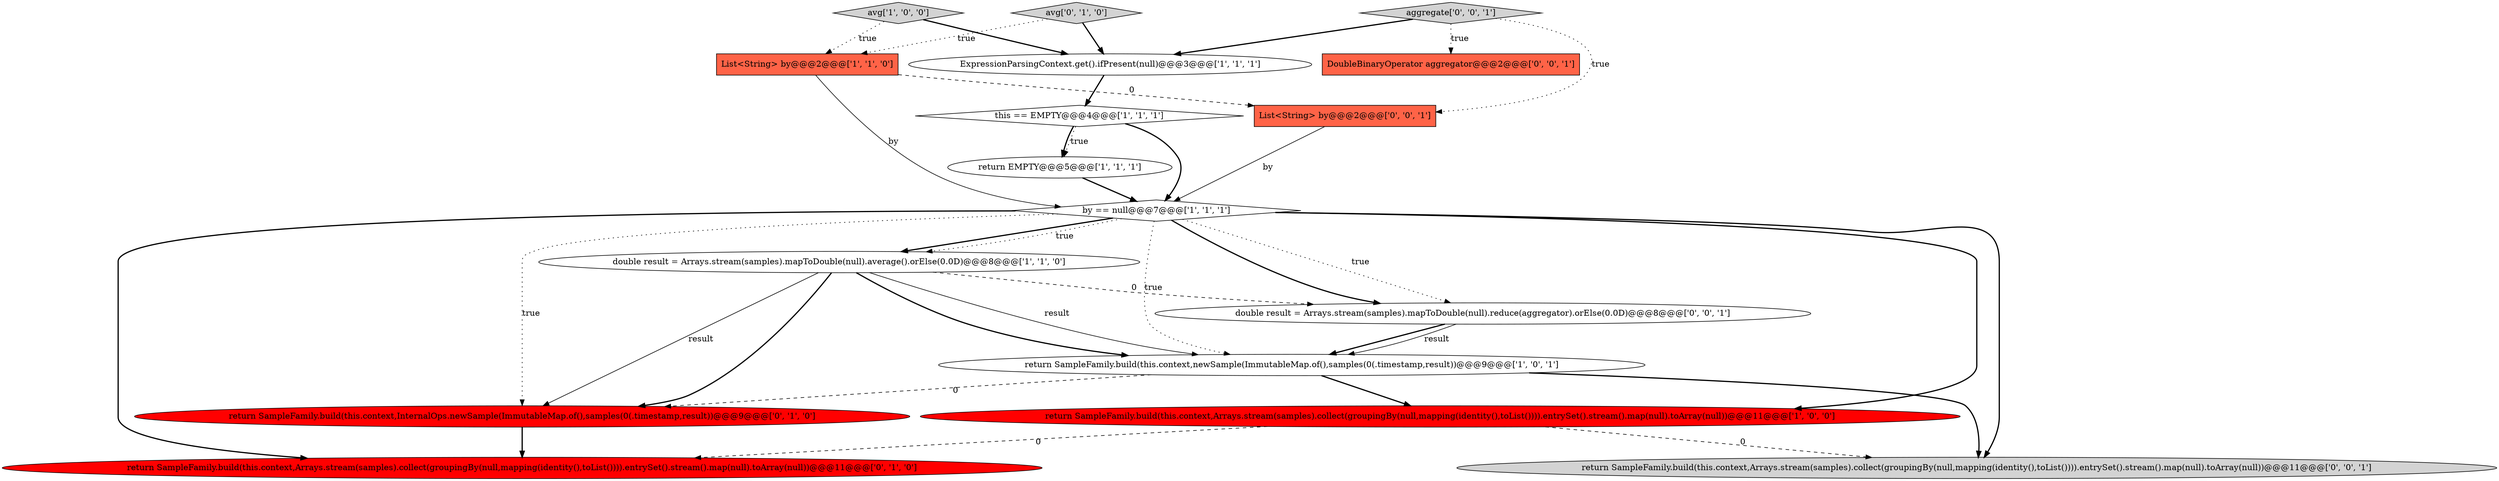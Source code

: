 digraph {
10 [style = filled, label = "return SampleFamily.build(this.context,Arrays.stream(samples).collect(groupingBy(null,mapping(identity(),toList()))).entrySet().stream().map(null).toArray(null))@@@11@@@['0', '1', '0']", fillcolor = red, shape = ellipse image = "AAA1AAABBB2BBB"];
0 [style = filled, label = "return SampleFamily.build(this.context,newSample(ImmutableMap.of(),samples(0(.timestamp,result))@@@9@@@['1', '0', '1']", fillcolor = white, shape = ellipse image = "AAA0AAABBB1BBB"];
1 [style = filled, label = "double result = Arrays.stream(samples).mapToDouble(null).average().orElse(0.0D)@@@8@@@['1', '1', '0']", fillcolor = white, shape = ellipse image = "AAA0AAABBB1BBB"];
11 [style = filled, label = "return SampleFamily.build(this.context,InternalOps.newSample(ImmutableMap.of(),samples(0(.timestamp,result))@@@9@@@['0', '1', '0']", fillcolor = red, shape = ellipse image = "AAA1AAABBB2BBB"];
13 [style = filled, label = "DoubleBinaryOperator aggregator@@@2@@@['0', '0', '1']", fillcolor = tomato, shape = box image = "AAA0AAABBB3BBB"];
8 [style = filled, label = "avg['1', '0', '0']", fillcolor = lightgray, shape = diamond image = "AAA0AAABBB1BBB"];
7 [style = filled, label = "List<String> by@@@2@@@['1', '1', '0']", fillcolor = tomato, shape = box image = "AAA0AAABBB1BBB"];
12 [style = filled, label = "return SampleFamily.build(this.context,Arrays.stream(samples).collect(groupingBy(null,mapping(identity(),toList()))).entrySet().stream().map(null).toArray(null))@@@11@@@['0', '0', '1']", fillcolor = lightgray, shape = ellipse image = "AAA0AAABBB3BBB"];
3 [style = filled, label = "by == null@@@7@@@['1', '1', '1']", fillcolor = white, shape = diamond image = "AAA0AAABBB1BBB"];
5 [style = filled, label = "this == EMPTY@@@4@@@['1', '1', '1']", fillcolor = white, shape = diamond image = "AAA0AAABBB1BBB"];
15 [style = filled, label = "List<String> by@@@2@@@['0', '0', '1']", fillcolor = tomato, shape = box image = "AAA0AAABBB3BBB"];
16 [style = filled, label = "aggregate['0', '0', '1']", fillcolor = lightgray, shape = diamond image = "AAA0AAABBB3BBB"];
9 [style = filled, label = "avg['0', '1', '0']", fillcolor = lightgray, shape = diamond image = "AAA0AAABBB2BBB"];
14 [style = filled, label = "double result = Arrays.stream(samples).mapToDouble(null).reduce(aggregator).orElse(0.0D)@@@8@@@['0', '0', '1']", fillcolor = white, shape = ellipse image = "AAA0AAABBB3BBB"];
2 [style = filled, label = "return SampleFamily.build(this.context,Arrays.stream(samples).collect(groupingBy(null,mapping(identity(),toList()))).entrySet().stream().map(null).toArray(null))@@@11@@@['1', '0', '0']", fillcolor = red, shape = ellipse image = "AAA1AAABBB1BBB"];
6 [style = filled, label = "ExpressionParsingContext.get().ifPresent(null)@@@3@@@['1', '1', '1']", fillcolor = white, shape = ellipse image = "AAA0AAABBB1BBB"];
4 [style = filled, label = "return EMPTY@@@5@@@['1', '1', '1']", fillcolor = white, shape = ellipse image = "AAA0AAABBB1BBB"];
5->3 [style = bold, label=""];
3->11 [style = dotted, label="true"];
4->3 [style = bold, label=""];
3->1 [style = bold, label=""];
16->13 [style = dotted, label="true"];
1->14 [style = dashed, label="0"];
15->3 [style = solid, label="by"];
16->6 [style = bold, label=""];
0->12 [style = bold, label=""];
3->14 [style = bold, label=""];
0->2 [style = bold, label=""];
8->7 [style = dotted, label="true"];
1->0 [style = solid, label="result"];
8->6 [style = bold, label=""];
0->11 [style = dashed, label="0"];
1->0 [style = bold, label=""];
3->12 [style = bold, label=""];
7->3 [style = solid, label="by"];
5->4 [style = dotted, label="true"];
3->14 [style = dotted, label="true"];
9->6 [style = bold, label=""];
1->11 [style = bold, label=""];
2->10 [style = dashed, label="0"];
3->10 [style = bold, label=""];
2->12 [style = dashed, label="0"];
6->5 [style = bold, label=""];
3->2 [style = bold, label=""];
14->0 [style = bold, label=""];
11->10 [style = bold, label=""];
1->11 [style = solid, label="result"];
5->4 [style = bold, label=""];
14->0 [style = solid, label="result"];
3->0 [style = dotted, label="true"];
7->15 [style = dashed, label="0"];
9->7 [style = dotted, label="true"];
3->1 [style = dotted, label="true"];
16->15 [style = dotted, label="true"];
}
